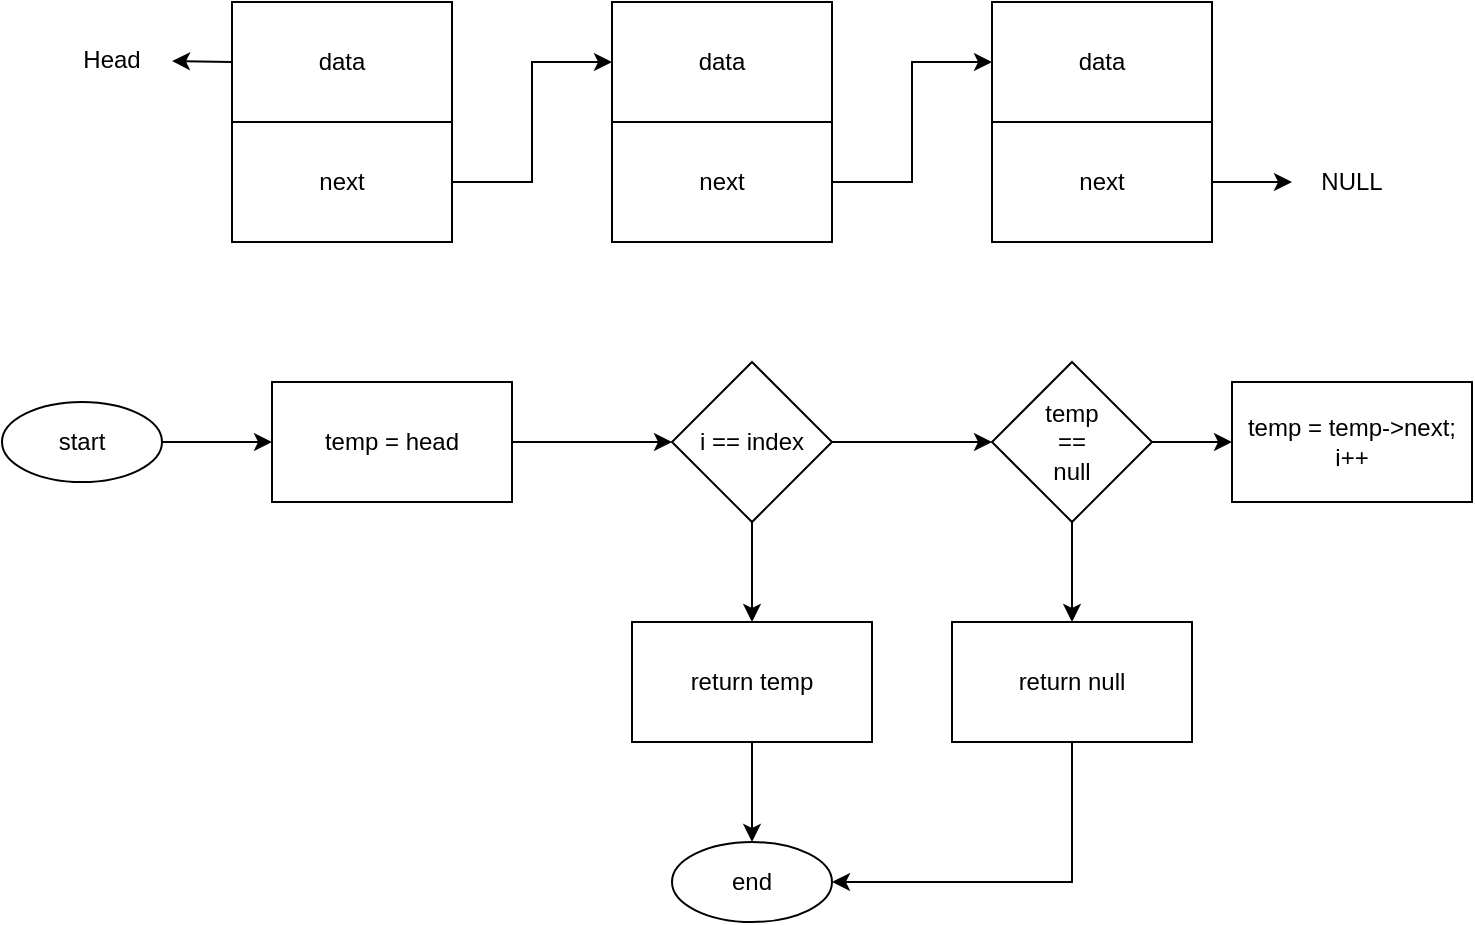 <mxfile version="21.6.9" type="github">
  <diagram name="Page-1" id="1Yo3Lv8PArLlSCxRLg55">
    <mxGraphModel dx="1083" dy="773" grid="1" gridSize="10" guides="1" tooltips="1" connect="1" arrows="1" fold="1" page="1" pageScale="1" pageWidth="850" pageHeight="1100" math="0" shadow="0">
      <root>
        <mxCell id="0" />
        <mxCell id="1" parent="0" />
        <mxCell id="XO3YEEEyWwqjyCKIL8rL-2" style="edgeStyle=orthogonalEdgeStyle;rounded=0;orthogonalLoop=1;jettySize=auto;html=1;exitX=1;exitY=0.5;exitDx=0;exitDy=0;entryX=0;entryY=0.5;entryDx=0;entryDy=0;" edge="1" parent="1" source="XO3YEEEyWwqjyCKIL8rL-3" target="XO3YEEEyWwqjyCKIL8rL-7">
          <mxGeometry relative="1" as="geometry" />
        </mxCell>
        <mxCell id="XO3YEEEyWwqjyCKIL8rL-3" value="next" style="rounded=0;whiteSpace=wrap;html=1;" vertex="1" parent="1">
          <mxGeometry x="150" y="110" width="110" height="60" as="geometry" />
        </mxCell>
        <mxCell id="XO3YEEEyWwqjyCKIL8rL-4" value="data" style="rounded=0;whiteSpace=wrap;html=1;" vertex="1" parent="1">
          <mxGeometry x="150" y="50" width="110" height="60" as="geometry" />
        </mxCell>
        <mxCell id="XO3YEEEyWwqjyCKIL8rL-5" style="edgeStyle=orthogonalEdgeStyle;rounded=0;orthogonalLoop=1;jettySize=auto;html=1;exitX=1;exitY=0.5;exitDx=0;exitDy=0;entryX=0;entryY=0.5;entryDx=0;entryDy=0;" edge="1" parent="1" source="XO3YEEEyWwqjyCKIL8rL-6" target="XO3YEEEyWwqjyCKIL8rL-10">
          <mxGeometry relative="1" as="geometry" />
        </mxCell>
        <mxCell id="XO3YEEEyWwqjyCKIL8rL-6" value="next" style="rounded=0;whiteSpace=wrap;html=1;" vertex="1" parent="1">
          <mxGeometry x="340" y="110" width="110" height="60" as="geometry" />
        </mxCell>
        <mxCell id="XO3YEEEyWwqjyCKIL8rL-7" value="data" style="rounded=0;whiteSpace=wrap;html=1;" vertex="1" parent="1">
          <mxGeometry x="340" y="50" width="110" height="60" as="geometry" />
        </mxCell>
        <mxCell id="XO3YEEEyWwqjyCKIL8rL-8" style="edgeStyle=orthogonalEdgeStyle;rounded=0;orthogonalLoop=1;jettySize=auto;html=1;exitX=1;exitY=0.5;exitDx=0;exitDy=0;" edge="1" parent="1" source="XO3YEEEyWwqjyCKIL8rL-9" target="XO3YEEEyWwqjyCKIL8rL-11">
          <mxGeometry relative="1" as="geometry">
            <mxPoint x="710" y="140" as="targetPoint" />
          </mxGeometry>
        </mxCell>
        <mxCell id="XO3YEEEyWwqjyCKIL8rL-9" value="next" style="rounded=0;whiteSpace=wrap;html=1;" vertex="1" parent="1">
          <mxGeometry x="530" y="110" width="110" height="60" as="geometry" />
        </mxCell>
        <mxCell id="XO3YEEEyWwqjyCKIL8rL-10" value="data" style="rounded=0;whiteSpace=wrap;html=1;" vertex="1" parent="1">
          <mxGeometry x="530" y="50" width="110" height="60" as="geometry" />
        </mxCell>
        <mxCell id="XO3YEEEyWwqjyCKIL8rL-11" value="NULL" style="text;html=1;strokeColor=none;fillColor=none;align=center;verticalAlign=middle;whiteSpace=wrap;rounded=0;" vertex="1" parent="1">
          <mxGeometry x="680" y="125" width="60" height="30" as="geometry" />
        </mxCell>
        <mxCell id="XO3YEEEyWwqjyCKIL8rL-12" value="" style="endArrow=classic;html=1;rounded=0;exitX=0;exitY=0.5;exitDx=0;exitDy=0;" edge="1" parent="1" source="XO3YEEEyWwqjyCKIL8rL-4" target="XO3YEEEyWwqjyCKIL8rL-13">
          <mxGeometry width="50" height="50" relative="1" as="geometry">
            <mxPoint x="390" y="199" as="sourcePoint" />
            <mxPoint x="90" y="79" as="targetPoint" />
          </mxGeometry>
        </mxCell>
        <mxCell id="XO3YEEEyWwqjyCKIL8rL-13" value="Head" style="text;html=1;strokeColor=none;fillColor=none;align=center;verticalAlign=middle;whiteSpace=wrap;rounded=0;" vertex="1" parent="1">
          <mxGeometry x="60" y="64" width="60" height="30" as="geometry" />
        </mxCell>
        <mxCell id="XO3YEEEyWwqjyCKIL8rL-38" style="edgeStyle=orthogonalEdgeStyle;rounded=0;orthogonalLoop=1;jettySize=auto;html=1;exitX=1;exitY=0.5;exitDx=0;exitDy=0;entryX=0;entryY=0.5;entryDx=0;entryDy=0;" edge="1" parent="1" source="XO3YEEEyWwqjyCKIL8rL-14" target="XO3YEEEyWwqjyCKIL8rL-29">
          <mxGeometry relative="1" as="geometry" />
        </mxCell>
        <mxCell id="XO3YEEEyWwqjyCKIL8rL-14" value="start" style="ellipse;whiteSpace=wrap;html=1;" vertex="1" parent="1">
          <mxGeometry x="35" y="250" width="80" height="40" as="geometry" />
        </mxCell>
        <mxCell id="XO3YEEEyWwqjyCKIL8rL-41" style="edgeStyle=orthogonalEdgeStyle;rounded=0;orthogonalLoop=1;jettySize=auto;html=1;exitX=1;exitY=0.5;exitDx=0;exitDy=0;entryX=0;entryY=0.5;entryDx=0;entryDy=0;" edge="1" parent="1" source="XO3YEEEyWwqjyCKIL8rL-25" target="XO3YEEEyWwqjyCKIL8rL-36">
          <mxGeometry relative="1" as="geometry" />
        </mxCell>
        <mxCell id="XO3YEEEyWwqjyCKIL8rL-47" style="edgeStyle=orthogonalEdgeStyle;rounded=0;orthogonalLoop=1;jettySize=auto;html=1;exitX=0.5;exitY=1;exitDx=0;exitDy=0;entryX=0.5;entryY=0;entryDx=0;entryDy=0;" edge="1" parent="1" source="XO3YEEEyWwqjyCKIL8rL-25" target="XO3YEEEyWwqjyCKIL8rL-27">
          <mxGeometry relative="1" as="geometry" />
        </mxCell>
        <mxCell id="XO3YEEEyWwqjyCKIL8rL-25" value="temp&lt;br&gt;==&lt;br&gt;null" style="rhombus;whiteSpace=wrap;html=1;" vertex="1" parent="1">
          <mxGeometry x="530" y="230" width="80" height="80" as="geometry" />
        </mxCell>
        <mxCell id="XO3YEEEyWwqjyCKIL8rL-50" style="edgeStyle=orthogonalEdgeStyle;rounded=0;orthogonalLoop=1;jettySize=auto;html=1;exitX=0.5;exitY=1;exitDx=0;exitDy=0;entryX=1;entryY=0.5;entryDx=0;entryDy=0;" edge="1" parent="1" source="XO3YEEEyWwqjyCKIL8rL-27" target="XO3YEEEyWwqjyCKIL8rL-37">
          <mxGeometry relative="1" as="geometry" />
        </mxCell>
        <mxCell id="XO3YEEEyWwqjyCKIL8rL-27" value="return null" style="whiteSpace=wrap;html=1;" vertex="1" parent="1">
          <mxGeometry x="510" y="360" width="120" height="60" as="geometry" />
        </mxCell>
        <mxCell id="XO3YEEEyWwqjyCKIL8rL-39" style="edgeStyle=orthogonalEdgeStyle;rounded=0;orthogonalLoop=1;jettySize=auto;html=1;exitX=1;exitY=0.5;exitDx=0;exitDy=0;" edge="1" parent="1" source="XO3YEEEyWwqjyCKIL8rL-29" target="XO3YEEEyWwqjyCKIL8rL-31">
          <mxGeometry relative="1" as="geometry" />
        </mxCell>
        <mxCell id="XO3YEEEyWwqjyCKIL8rL-29" value="temp = head" style="whiteSpace=wrap;html=1;" vertex="1" parent="1">
          <mxGeometry x="170" y="240" width="120" height="60" as="geometry" />
        </mxCell>
        <mxCell id="XO3YEEEyWwqjyCKIL8rL-40" style="edgeStyle=orthogonalEdgeStyle;rounded=0;orthogonalLoop=1;jettySize=auto;html=1;exitX=1;exitY=0.5;exitDx=0;exitDy=0;entryX=0;entryY=0.5;entryDx=0;entryDy=0;" edge="1" parent="1" source="XO3YEEEyWwqjyCKIL8rL-31" target="XO3YEEEyWwqjyCKIL8rL-25">
          <mxGeometry relative="1" as="geometry" />
        </mxCell>
        <mxCell id="XO3YEEEyWwqjyCKIL8rL-48" style="edgeStyle=orthogonalEdgeStyle;rounded=0;orthogonalLoop=1;jettySize=auto;html=1;exitX=0.5;exitY=1;exitDx=0;exitDy=0;entryX=0.5;entryY=0;entryDx=0;entryDy=0;" edge="1" parent="1" source="XO3YEEEyWwqjyCKIL8rL-31" target="XO3YEEEyWwqjyCKIL8rL-35">
          <mxGeometry relative="1" as="geometry" />
        </mxCell>
        <mxCell id="XO3YEEEyWwqjyCKIL8rL-31" value="i == index" style="rhombus;whiteSpace=wrap;html=1;" vertex="1" parent="1">
          <mxGeometry x="370" y="230" width="80" height="80" as="geometry" />
        </mxCell>
        <mxCell id="XO3YEEEyWwqjyCKIL8rL-49" style="edgeStyle=orthogonalEdgeStyle;rounded=0;orthogonalLoop=1;jettySize=auto;html=1;exitX=0.5;exitY=1;exitDx=0;exitDy=0;entryX=0.5;entryY=0;entryDx=0;entryDy=0;" edge="1" parent="1" source="XO3YEEEyWwqjyCKIL8rL-35" target="XO3YEEEyWwqjyCKIL8rL-37">
          <mxGeometry relative="1" as="geometry" />
        </mxCell>
        <mxCell id="XO3YEEEyWwqjyCKIL8rL-35" value="return temp" style="rounded=0;whiteSpace=wrap;html=1;" vertex="1" parent="1">
          <mxGeometry x="350" y="360" width="120" height="60" as="geometry" />
        </mxCell>
        <mxCell id="XO3YEEEyWwqjyCKIL8rL-36" value="temp = temp-&amp;gt;next;&lt;br&gt;i++" style="rounded=0;whiteSpace=wrap;html=1;" vertex="1" parent="1">
          <mxGeometry x="650" y="240" width="120" height="60" as="geometry" />
        </mxCell>
        <mxCell id="XO3YEEEyWwqjyCKIL8rL-37" value="end" style="ellipse;whiteSpace=wrap;html=1;" vertex="1" parent="1">
          <mxGeometry x="370" y="470" width="80" height="40" as="geometry" />
        </mxCell>
      </root>
    </mxGraphModel>
  </diagram>
</mxfile>
